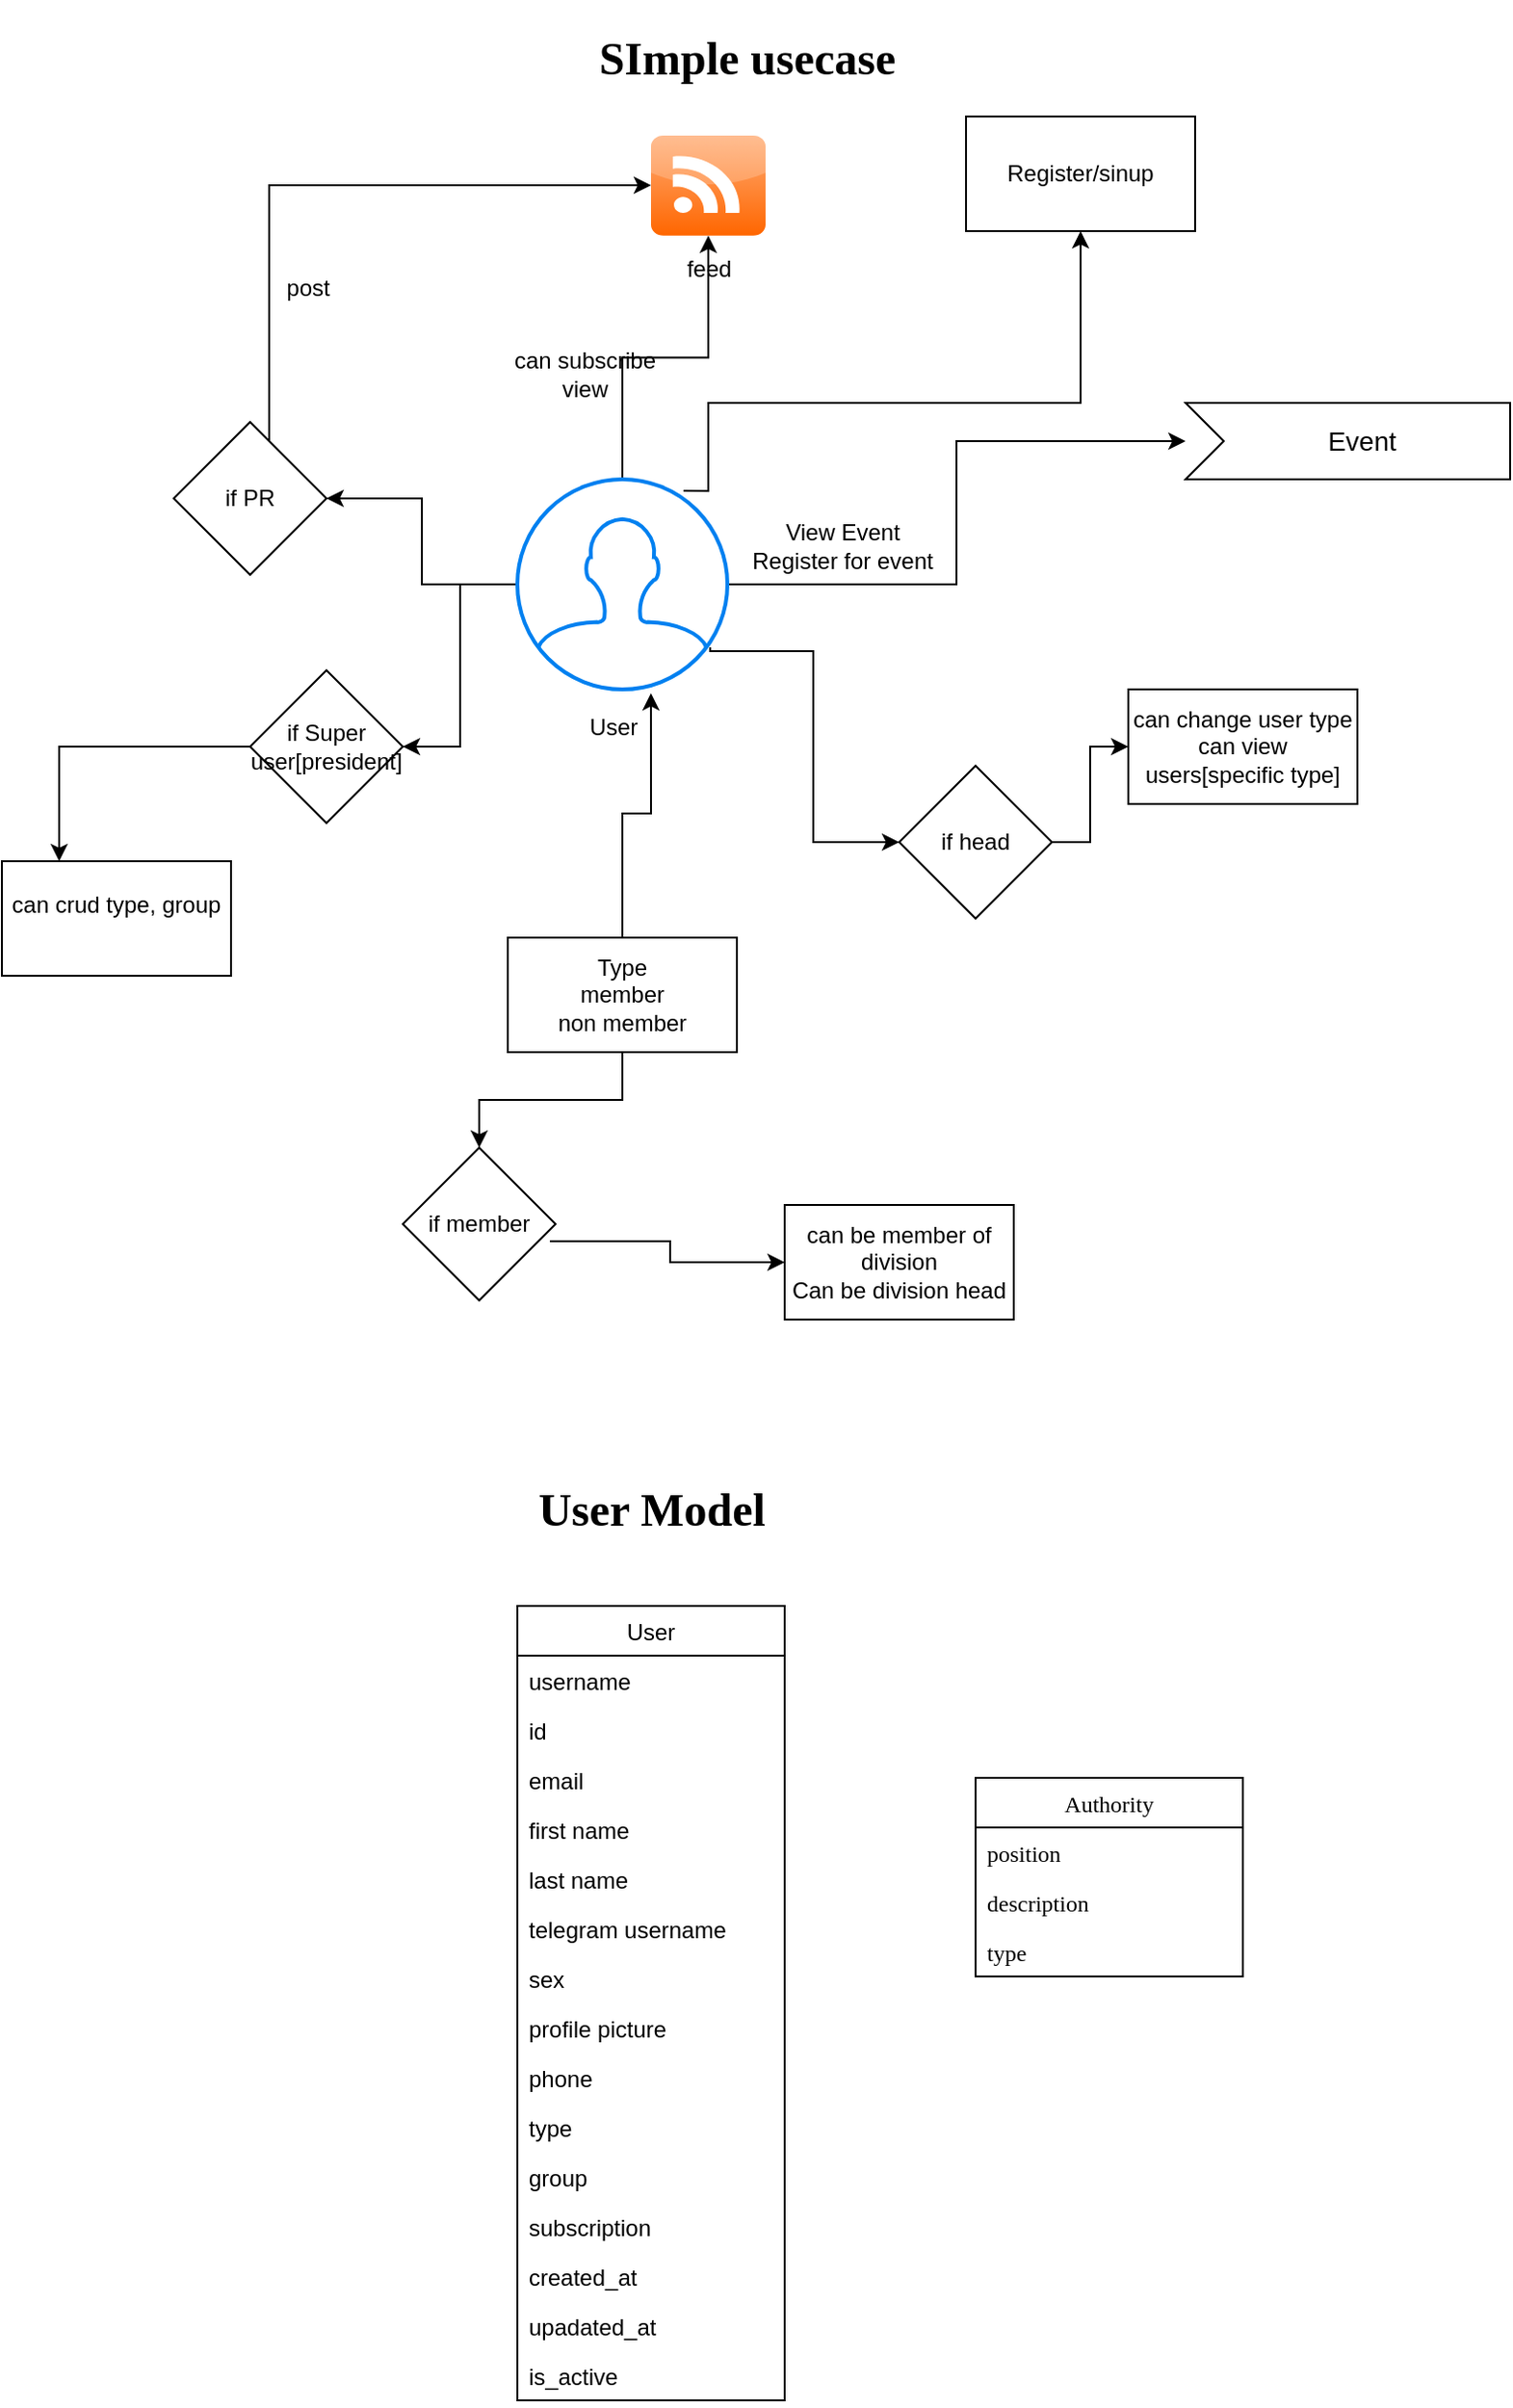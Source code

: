 <mxfile version="17.4.5" type="github">
  <diagram id="37qSxwbqytXXUZYhsqKF" name="Page-1">
    <mxGraphModel dx="1952" dy="1700" grid="1" gridSize="10" guides="1" tooltips="1" connect="1" arrows="1" fold="1" page="1" pageScale="1" pageWidth="850" pageHeight="1100" math="0" shadow="0">
      <root>
        <mxCell id="0" />
        <mxCell id="1" parent="0" />
        <mxCell id="gJkIxgqZncVY2Rm4iKjj-6" style="edgeStyle=orthogonalEdgeStyle;rounded=0;orthogonalLoop=1;jettySize=auto;html=1;" edge="1" parent="1" source="gJkIxgqZncVY2Rm4iKjj-1" target="gJkIxgqZncVY2Rm4iKjj-5">
          <mxGeometry relative="1" as="geometry" />
        </mxCell>
        <mxCell id="gJkIxgqZncVY2Rm4iKjj-19" style="edgeStyle=orthogonalEdgeStyle;rounded=0;orthogonalLoop=1;jettySize=auto;html=1;" edge="1" parent="1" source="gJkIxgqZncVY2Rm4iKjj-1" target="gJkIxgqZncVY2Rm4iKjj-17">
          <mxGeometry relative="1" as="geometry" />
        </mxCell>
        <mxCell id="gJkIxgqZncVY2Rm4iKjj-21" style="edgeStyle=orthogonalEdgeStyle;rounded=0;orthogonalLoop=1;jettySize=auto;html=1;" edge="1" parent="1" source="gJkIxgqZncVY2Rm4iKjj-1" target="gJkIxgqZncVY2Rm4iKjj-22">
          <mxGeometry relative="1" as="geometry">
            <mxPoint x="80" y="140" as="targetPoint" />
          </mxGeometry>
        </mxCell>
        <mxCell id="gJkIxgqZncVY2Rm4iKjj-31" style="edgeStyle=orthogonalEdgeStyle;rounded=0;orthogonalLoop=1;jettySize=auto;html=1;exitX=0.791;exitY=0.055;exitDx=0;exitDy=0;exitPerimeter=0;" edge="1" parent="1" source="gJkIxgqZncVY2Rm4iKjj-1" target="gJkIxgqZncVY2Rm4iKjj-30">
          <mxGeometry relative="1" as="geometry">
            <Array as="points">
              <mxPoint x="230" y="106" />
              <mxPoint x="230" y="60" />
              <mxPoint x="425" y="60" />
            </Array>
          </mxGeometry>
        </mxCell>
        <mxCell id="gJkIxgqZncVY2Rm4iKjj-34" style="edgeStyle=orthogonalEdgeStyle;rounded=0;orthogonalLoop=1;jettySize=auto;html=1;entryX=0;entryY=0.5;entryDx=0;entryDy=0;exitX=0.918;exitY=0.8;exitDx=0;exitDy=0;exitPerimeter=0;" edge="1" parent="1" source="gJkIxgqZncVY2Rm4iKjj-1" target="gJkIxgqZncVY2Rm4iKjj-32">
          <mxGeometry relative="1" as="geometry">
            <Array as="points">
              <mxPoint x="231" y="190" />
              <mxPoint x="285" y="190" />
              <mxPoint x="285" y="290" />
            </Array>
          </mxGeometry>
        </mxCell>
        <mxCell id="gJkIxgqZncVY2Rm4iKjj-38" style="edgeStyle=orthogonalEdgeStyle;rounded=0;orthogonalLoop=1;jettySize=auto;html=1;entryX=1;entryY=0.5;entryDx=0;entryDy=0;" edge="1" parent="1" source="gJkIxgqZncVY2Rm4iKjj-1" target="gJkIxgqZncVY2Rm4iKjj-37">
          <mxGeometry relative="1" as="geometry" />
        </mxCell>
        <mxCell id="gJkIxgqZncVY2Rm4iKjj-1" value="" style="html=1;verticalLabelPosition=bottom;align=center;labelBackgroundColor=#ffffff;verticalAlign=top;strokeWidth=2;strokeColor=#0080F0;shadow=0;dashed=0;shape=mxgraph.ios7.icons.user;" vertex="1" parent="1">
          <mxGeometry x="130" y="100" width="110" height="110" as="geometry" />
        </mxCell>
        <mxCell id="gJkIxgqZncVY2Rm4iKjj-2" value="User" style="text;html=1;align=center;verticalAlign=middle;resizable=0;points=[];autosize=1;strokeColor=none;fillColor=none;" vertex="1" parent="1">
          <mxGeometry x="160" y="220" width="40" height="20" as="geometry" />
        </mxCell>
        <mxCell id="gJkIxgqZncVY2Rm4iKjj-8" style="edgeStyle=orthogonalEdgeStyle;rounded=0;orthogonalLoop=1;jettySize=auto;html=1;entryX=0.636;entryY=1.018;entryDx=0;entryDy=0;entryPerimeter=0;" edge="1" parent="1" source="gJkIxgqZncVY2Rm4iKjj-4" target="gJkIxgqZncVY2Rm4iKjj-1">
          <mxGeometry relative="1" as="geometry" />
        </mxCell>
        <mxCell id="gJkIxgqZncVY2Rm4iKjj-10" style="edgeStyle=orthogonalEdgeStyle;rounded=0;orthogonalLoop=1;jettySize=auto;html=1;" edge="1" parent="1" source="gJkIxgqZncVY2Rm4iKjj-4" target="gJkIxgqZncVY2Rm4iKjj-9">
          <mxGeometry relative="1" as="geometry" />
        </mxCell>
        <mxCell id="gJkIxgqZncVY2Rm4iKjj-4" value="&lt;div&gt;Type&lt;/div&gt;&lt;div&gt;member&lt;/div&gt;&lt;div&gt;non member&lt;br&gt;&lt;/div&gt;" style="rounded=0;whiteSpace=wrap;html=1;" vertex="1" parent="1">
          <mxGeometry x="125" y="340" width="120" height="60" as="geometry" />
        </mxCell>
        <mxCell id="gJkIxgqZncVY2Rm4iKjj-5" value="Event" style="html=1;shape=mxgraph.infographic.ribbonSimple;notch1=20;notch2=0;align=center;verticalAlign=middle;fontSize=14;fontStyle=0;fillColor=#FFFFFF;flipH=0;spacingRight=0;spacingLeft=14;" vertex="1" parent="1">
          <mxGeometry x="480" y="60" width="170" height="40" as="geometry" />
        </mxCell>
        <mxCell id="gJkIxgqZncVY2Rm4iKjj-15" style="edgeStyle=orthogonalEdgeStyle;rounded=0;orthogonalLoop=1;jettySize=auto;html=1;exitX=0.963;exitY=0.613;exitDx=0;exitDy=0;exitPerimeter=0;" edge="1" parent="1" source="gJkIxgqZncVY2Rm4iKjj-9" target="gJkIxgqZncVY2Rm4iKjj-13">
          <mxGeometry relative="1" as="geometry">
            <mxPoint x="260" y="490" as="sourcePoint" />
          </mxGeometry>
        </mxCell>
        <mxCell id="gJkIxgqZncVY2Rm4iKjj-9" value="if member" style="rhombus;whiteSpace=wrap;html=1;" vertex="1" parent="1">
          <mxGeometry x="70" y="450" width="80" height="80" as="geometry" />
        </mxCell>
        <mxCell id="gJkIxgqZncVY2Rm4iKjj-13" value="&lt;div&gt;can be member of division&lt;/div&gt;&lt;div&gt;Can be division head&lt;br&gt;&lt;/div&gt;" style="rounded=0;whiteSpace=wrap;html=1;" vertex="1" parent="1">
          <mxGeometry x="270" y="480" width="120" height="60" as="geometry" />
        </mxCell>
        <mxCell id="gJkIxgqZncVY2Rm4iKjj-14" value="&lt;div&gt;View Event&lt;/div&gt;&lt;div&gt;Register for event&lt;br&gt;&lt;/div&gt;" style="text;html=1;align=center;verticalAlign=middle;resizable=0;points=[];autosize=1;strokeColor=none;fillColor=none;" vertex="1" parent="1">
          <mxGeometry x="245" y="120" width="110" height="30" as="geometry" />
        </mxCell>
        <mxCell id="gJkIxgqZncVY2Rm4iKjj-17" value="" style="dashed=0;outlineConnect=0;html=1;align=center;labelPosition=center;verticalLabelPosition=bottom;verticalAlign=top;shape=mxgraph.webicons.feed;fillColor=#FFAC75;gradientColor=#FF6600" vertex="1" parent="1">
          <mxGeometry x="200" y="-80" width="60" height="52.4" as="geometry" />
        </mxCell>
        <mxCell id="gJkIxgqZncVY2Rm4iKjj-18" value="feed" style="text;html=1;align=center;verticalAlign=middle;resizable=0;points=[];autosize=1;strokeColor=none;fillColor=none;" vertex="1" parent="1">
          <mxGeometry x="210" y="-20" width="40" height="20" as="geometry" />
        </mxCell>
        <mxCell id="gJkIxgqZncVY2Rm4iKjj-20" value="&lt;div&gt;can subscribe&lt;/div&gt;&lt;div&gt;view&lt;br&gt;&lt;/div&gt;" style="text;html=1;align=center;verticalAlign=middle;resizable=0;points=[];autosize=1;strokeColor=none;fillColor=none;rotation=0;" vertex="1" parent="1">
          <mxGeometry x="120" y="30" width="90" height="30" as="geometry" />
        </mxCell>
        <mxCell id="gJkIxgqZncVY2Rm4iKjj-23" style="edgeStyle=orthogonalEdgeStyle;rounded=0;orthogonalLoop=1;jettySize=auto;html=1;" edge="1" parent="1" source="gJkIxgqZncVY2Rm4iKjj-22" target="gJkIxgqZncVY2Rm4iKjj-17">
          <mxGeometry relative="1" as="geometry">
            <Array as="points">
              <mxPoint y="-54" />
            </Array>
          </mxGeometry>
        </mxCell>
        <mxCell id="gJkIxgqZncVY2Rm4iKjj-22" value="if PR" style="rhombus;whiteSpace=wrap;html=1;" vertex="1" parent="1">
          <mxGeometry x="-50" y="70" width="80" height="80" as="geometry" />
        </mxCell>
        <mxCell id="gJkIxgqZncVY2Rm4iKjj-24" value="post " style="text;html=1;align=center;verticalAlign=middle;resizable=0;points=[];autosize=1;strokeColor=none;fillColor=none;" vertex="1" parent="1">
          <mxGeometry y="-10" width="40" height="20" as="geometry" />
        </mxCell>
        <mxCell id="gJkIxgqZncVY2Rm4iKjj-25" value="&lt;h1&gt;&lt;font face=&quot;Comic Sans MS&quot;&gt;SImple usecase&lt;/font&gt;&lt;/h1&gt;" style="text;html=1;align=center;verticalAlign=middle;resizable=0;points=[];autosize=1;strokeColor=none;fillColor=none;" vertex="1" parent="1">
          <mxGeometry x="150" y="-145" width="200" height="50" as="geometry" />
        </mxCell>
        <mxCell id="gJkIxgqZncVY2Rm4iKjj-30" value="Register/sinup" style="rounded=0;whiteSpace=wrap;html=1;" vertex="1" parent="1">
          <mxGeometry x="365" y="-90" width="120" height="60" as="geometry" />
        </mxCell>
        <mxCell id="gJkIxgqZncVY2Rm4iKjj-36" style="edgeStyle=orthogonalEdgeStyle;rounded=0;orthogonalLoop=1;jettySize=auto;html=1;entryX=0;entryY=0.5;entryDx=0;entryDy=0;" edge="1" parent="1" source="gJkIxgqZncVY2Rm4iKjj-32" target="gJkIxgqZncVY2Rm4iKjj-35">
          <mxGeometry relative="1" as="geometry" />
        </mxCell>
        <mxCell id="gJkIxgqZncVY2Rm4iKjj-32" value="if head" style="rhombus;whiteSpace=wrap;html=1;" vertex="1" parent="1">
          <mxGeometry x="330" y="250" width="80" height="80" as="geometry" />
        </mxCell>
        <mxCell id="gJkIxgqZncVY2Rm4iKjj-35" value="&lt;div&gt;can change user type&lt;/div&gt;&lt;div&gt;can view users[specific type]&lt;br&gt;&lt;/div&gt;" style="rounded=0;whiteSpace=wrap;html=1;" vertex="1" parent="1">
          <mxGeometry x="450" y="210" width="120" height="60" as="geometry" />
        </mxCell>
        <mxCell id="gJkIxgqZncVY2Rm4iKjj-40" style="edgeStyle=orthogonalEdgeStyle;rounded=0;orthogonalLoop=1;jettySize=auto;html=1;entryX=0.25;entryY=0;entryDx=0;entryDy=0;" edge="1" parent="1" source="gJkIxgqZncVY2Rm4iKjj-37" target="gJkIxgqZncVY2Rm4iKjj-39">
          <mxGeometry relative="1" as="geometry" />
        </mxCell>
        <mxCell id="gJkIxgqZncVY2Rm4iKjj-37" value="if Super user[president]" style="rhombus;whiteSpace=wrap;html=1;" vertex="1" parent="1">
          <mxGeometry x="-10" y="200" width="80" height="80" as="geometry" />
        </mxCell>
        <mxCell id="gJkIxgqZncVY2Rm4iKjj-39" value="&lt;div&gt;can crud type, group&lt;br&gt;&lt;/div&gt;&lt;div&gt;&lt;br&gt;&lt;/div&gt;" style="rounded=0;whiteSpace=wrap;html=1;" vertex="1" parent="1">
          <mxGeometry x="-140" y="300" width="120" height="60" as="geometry" />
        </mxCell>
        <mxCell id="gJkIxgqZncVY2Rm4iKjj-41" value="&lt;h1&gt;User Model&lt;/h1&gt;" style="text;html=1;align=center;verticalAlign=middle;resizable=0;points=[];autosize=1;strokeColor=none;fillColor=none;fontFamily=Comic Sans MS;" vertex="1" parent="1">
          <mxGeometry x="125" y="615" width="150" height="50" as="geometry" />
        </mxCell>
        <mxCell id="gJkIxgqZncVY2Rm4iKjj-44" value="User" style="swimlane;fontStyle=0;childLayout=stackLayout;horizontal=1;startSize=26;fillColor=none;horizontalStack=0;resizeParent=1;resizeParentMax=0;resizeLast=0;collapsible=1;marginBottom=0;" vertex="1" parent="1">
          <mxGeometry x="130" y="690" width="140" height="416" as="geometry" />
        </mxCell>
        <mxCell id="gJkIxgqZncVY2Rm4iKjj-45" value="username" style="text;strokeColor=none;fillColor=none;align=left;verticalAlign=top;spacingLeft=4;spacingRight=4;overflow=hidden;rotatable=0;points=[[0,0.5],[1,0.5]];portConstraint=eastwest;" vertex="1" parent="gJkIxgqZncVY2Rm4iKjj-44">
          <mxGeometry y="26" width="140" height="26" as="geometry" />
        </mxCell>
        <mxCell id="gJkIxgqZncVY2Rm4iKjj-46" value="id" style="text;strokeColor=none;fillColor=none;align=left;verticalAlign=top;spacingLeft=4;spacingRight=4;overflow=hidden;rotatable=0;points=[[0,0.5],[1,0.5]];portConstraint=eastwest;" vertex="1" parent="gJkIxgqZncVY2Rm4iKjj-44">
          <mxGeometry y="52" width="140" height="26" as="geometry" />
        </mxCell>
        <mxCell id="gJkIxgqZncVY2Rm4iKjj-47" value="email" style="text;strokeColor=none;fillColor=none;align=left;verticalAlign=top;spacingLeft=4;spacingRight=4;overflow=hidden;rotatable=0;points=[[0,0.5],[1,0.5]];portConstraint=eastwest;" vertex="1" parent="gJkIxgqZncVY2Rm4iKjj-44">
          <mxGeometry y="78" width="140" height="26" as="geometry" />
        </mxCell>
        <mxCell id="gJkIxgqZncVY2Rm4iKjj-49" value="first name" style="text;strokeColor=none;fillColor=none;align=left;verticalAlign=top;spacingLeft=4;spacingRight=4;overflow=hidden;rotatable=0;points=[[0,0.5],[1,0.5]];portConstraint=eastwest;" vertex="1" parent="gJkIxgqZncVY2Rm4iKjj-44">
          <mxGeometry y="104" width="140" height="26" as="geometry" />
        </mxCell>
        <mxCell id="gJkIxgqZncVY2Rm4iKjj-50" value="last name" style="text;strokeColor=none;fillColor=none;align=left;verticalAlign=top;spacingLeft=4;spacingRight=4;overflow=hidden;rotatable=0;points=[[0,0.5],[1,0.5]];portConstraint=eastwest;" vertex="1" parent="gJkIxgqZncVY2Rm4iKjj-44">
          <mxGeometry y="130" width="140" height="26" as="geometry" />
        </mxCell>
        <mxCell id="gJkIxgqZncVY2Rm4iKjj-51" value="telegram username" style="text;strokeColor=none;fillColor=none;align=left;verticalAlign=top;spacingLeft=4;spacingRight=4;overflow=hidden;rotatable=0;points=[[0,0.5],[1,0.5]];portConstraint=eastwest;" vertex="1" parent="gJkIxgqZncVY2Rm4iKjj-44">
          <mxGeometry y="156" width="140" height="26" as="geometry" />
        </mxCell>
        <mxCell id="gJkIxgqZncVY2Rm4iKjj-52" value="sex" style="text;strokeColor=none;fillColor=none;align=left;verticalAlign=top;spacingLeft=4;spacingRight=4;overflow=hidden;rotatable=0;points=[[0,0.5],[1,0.5]];portConstraint=eastwest;" vertex="1" parent="gJkIxgqZncVY2Rm4iKjj-44">
          <mxGeometry y="182" width="140" height="26" as="geometry" />
        </mxCell>
        <mxCell id="gJkIxgqZncVY2Rm4iKjj-53" value="profile picture" style="text;strokeColor=none;fillColor=none;align=left;verticalAlign=top;spacingLeft=4;spacingRight=4;overflow=hidden;rotatable=0;points=[[0,0.5],[1,0.5]];portConstraint=eastwest;" vertex="1" parent="gJkIxgqZncVY2Rm4iKjj-44">
          <mxGeometry y="208" width="140" height="26" as="geometry" />
        </mxCell>
        <mxCell id="gJkIxgqZncVY2Rm4iKjj-54" value="phone" style="text;strokeColor=none;fillColor=none;align=left;verticalAlign=top;spacingLeft=4;spacingRight=4;overflow=hidden;rotatable=0;points=[[0,0.5],[1,0.5]];portConstraint=eastwest;" vertex="1" parent="gJkIxgqZncVY2Rm4iKjj-44">
          <mxGeometry y="234" width="140" height="26" as="geometry" />
        </mxCell>
        <mxCell id="gJkIxgqZncVY2Rm4iKjj-55" value="type" style="text;strokeColor=none;fillColor=none;align=left;verticalAlign=top;spacingLeft=4;spacingRight=4;overflow=hidden;rotatable=0;points=[[0,0.5],[1,0.5]];portConstraint=eastwest;" vertex="1" parent="gJkIxgqZncVY2Rm4iKjj-44">
          <mxGeometry y="260" width="140" height="26" as="geometry" />
        </mxCell>
        <mxCell id="gJkIxgqZncVY2Rm4iKjj-56" value="group" style="text;strokeColor=none;fillColor=none;align=left;verticalAlign=top;spacingLeft=4;spacingRight=4;overflow=hidden;rotatable=0;points=[[0,0.5],[1,0.5]];portConstraint=eastwest;" vertex="1" parent="gJkIxgqZncVY2Rm4iKjj-44">
          <mxGeometry y="286" width="140" height="26" as="geometry" />
        </mxCell>
        <mxCell id="gJkIxgqZncVY2Rm4iKjj-61" value="subscription " style="text;strokeColor=none;fillColor=none;align=left;verticalAlign=top;spacingLeft=4;spacingRight=4;overflow=hidden;rotatable=0;points=[[0,0.5],[1,0.5]];portConstraint=eastwest;" vertex="1" parent="gJkIxgqZncVY2Rm4iKjj-44">
          <mxGeometry y="312" width="140" height="26" as="geometry" />
        </mxCell>
        <mxCell id="gJkIxgqZncVY2Rm4iKjj-57" value="created_at" style="text;strokeColor=none;fillColor=none;align=left;verticalAlign=top;spacingLeft=4;spacingRight=4;overflow=hidden;rotatable=0;points=[[0,0.5],[1,0.5]];portConstraint=eastwest;" vertex="1" parent="gJkIxgqZncVY2Rm4iKjj-44">
          <mxGeometry y="338" width="140" height="26" as="geometry" />
        </mxCell>
        <mxCell id="gJkIxgqZncVY2Rm4iKjj-62" value="upadated_at" style="text;strokeColor=none;fillColor=none;align=left;verticalAlign=top;spacingLeft=4;spacingRight=4;overflow=hidden;rotatable=0;points=[[0,0.5],[1,0.5]];portConstraint=eastwest;" vertex="1" parent="gJkIxgqZncVY2Rm4iKjj-44">
          <mxGeometry y="364" width="140" height="26" as="geometry" />
        </mxCell>
        <mxCell id="gJkIxgqZncVY2Rm4iKjj-63" value="is_active" style="text;strokeColor=none;fillColor=none;align=left;verticalAlign=top;spacingLeft=4;spacingRight=4;overflow=hidden;rotatable=0;points=[[0,0.5],[1,0.5]];portConstraint=eastwest;" vertex="1" parent="gJkIxgqZncVY2Rm4iKjj-44">
          <mxGeometry y="390" width="140" height="26" as="geometry" />
        </mxCell>
        <mxCell id="gJkIxgqZncVY2Rm4iKjj-65" value="Authority" style="swimlane;fontStyle=0;childLayout=stackLayout;horizontal=1;startSize=26;fillColor=none;horizontalStack=0;resizeParent=1;resizeParentMax=0;resizeLast=0;collapsible=1;marginBottom=0;fontFamily=Comic Sans MS;" vertex="1" parent="1">
          <mxGeometry x="370" y="780" width="140" height="104" as="geometry" />
        </mxCell>
        <mxCell id="gJkIxgqZncVY2Rm4iKjj-66" value="position" style="text;strokeColor=none;fillColor=none;align=left;verticalAlign=top;spacingLeft=4;spacingRight=4;overflow=hidden;rotatable=0;points=[[0,0.5],[1,0.5]];portConstraint=eastwest;fontFamily=Comic Sans MS;" vertex="1" parent="gJkIxgqZncVY2Rm4iKjj-65">
          <mxGeometry y="26" width="140" height="26" as="geometry" />
        </mxCell>
        <mxCell id="gJkIxgqZncVY2Rm4iKjj-67" value="description" style="text;strokeColor=none;fillColor=none;align=left;verticalAlign=top;spacingLeft=4;spacingRight=4;overflow=hidden;rotatable=0;points=[[0,0.5],[1,0.5]];portConstraint=eastwest;fontFamily=Comic Sans MS;" vertex="1" parent="gJkIxgqZncVY2Rm4iKjj-65">
          <mxGeometry y="52" width="140" height="26" as="geometry" />
        </mxCell>
        <mxCell id="gJkIxgqZncVY2Rm4iKjj-68" value="type" style="text;strokeColor=none;fillColor=none;align=left;verticalAlign=top;spacingLeft=4;spacingRight=4;overflow=hidden;rotatable=0;points=[[0,0.5],[1,0.5]];portConstraint=eastwest;fontFamily=Comic Sans MS;" vertex="1" parent="gJkIxgqZncVY2Rm4iKjj-65">
          <mxGeometry y="78" width="140" height="26" as="geometry" />
        </mxCell>
      </root>
    </mxGraphModel>
  </diagram>
</mxfile>
